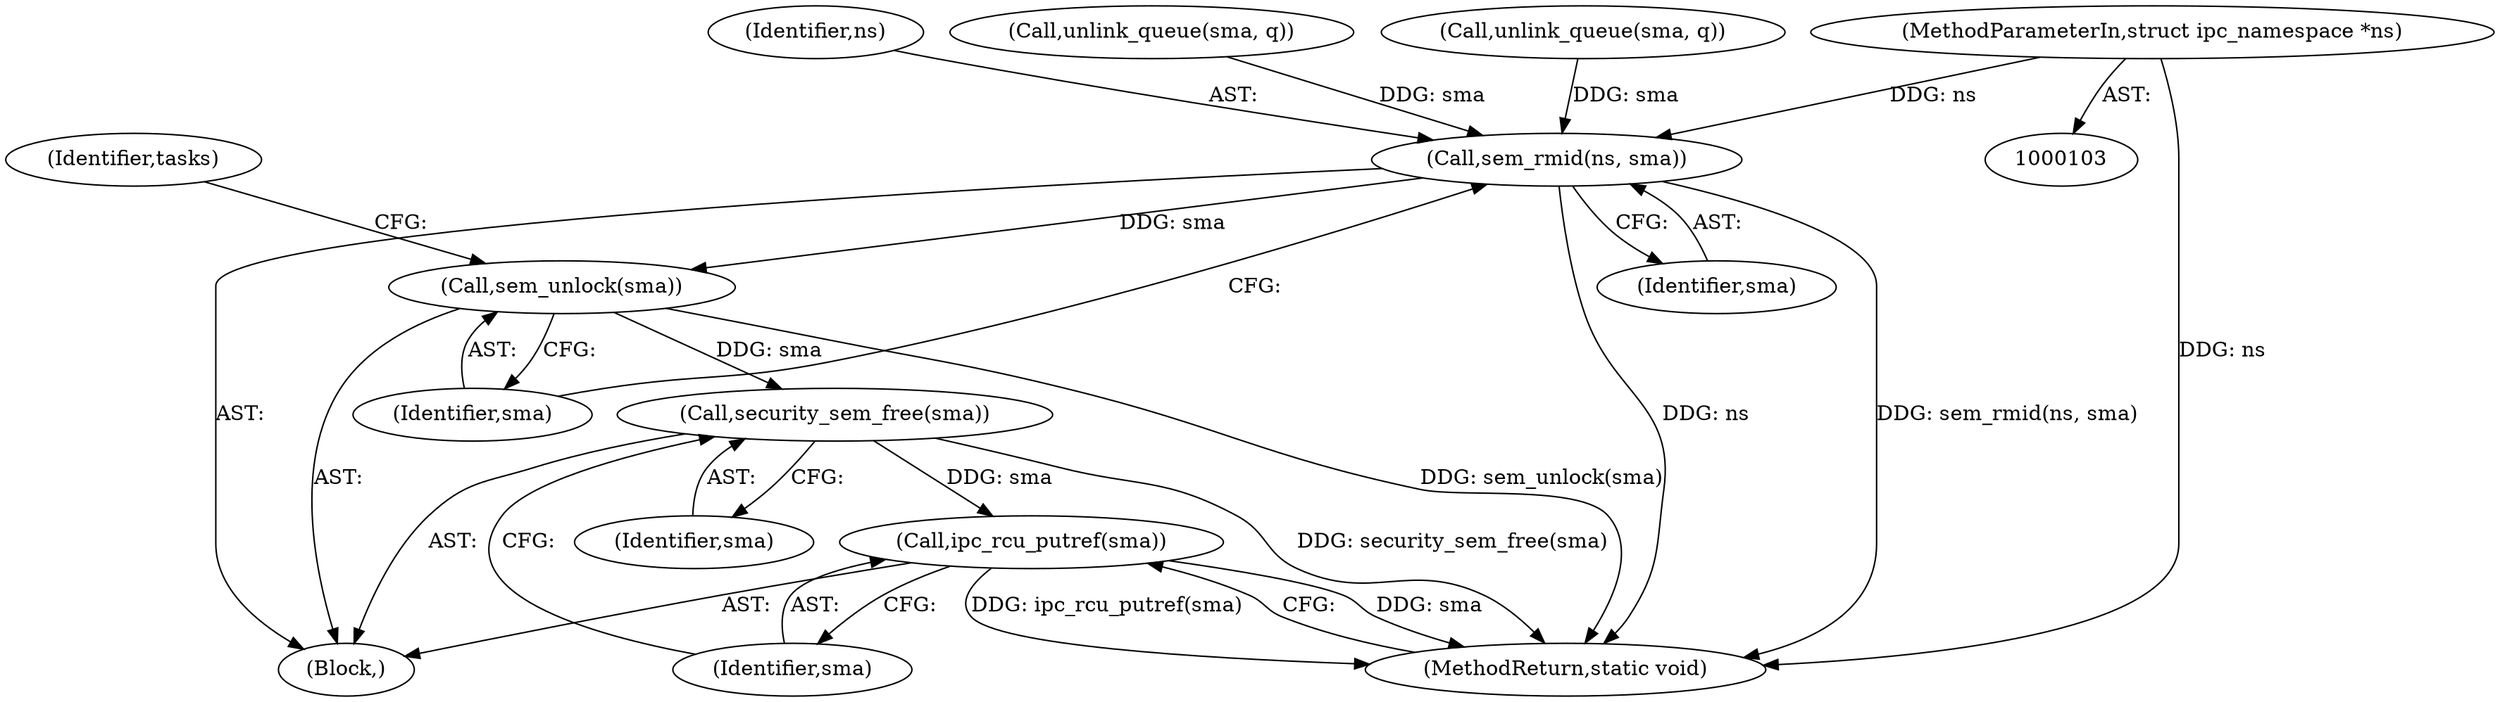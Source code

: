 digraph "0_linux_6062a8dc0517bce23e3c2f7d2fea5e22411269a3_3@pointer" {
"1000104" [label="(MethodParameterIn,struct ipc_namespace *ns)"];
"1000197" [label="(Call,sem_rmid(ns, sma))"];
"1000200" [label="(Call,sem_unlock(sma))"];
"1000212" [label="(Call,security_sem_free(sma))"];
"1000214" [label="(Call,ipc_rcu_putref(sma))"];
"1000213" [label="(Identifier,sma)"];
"1000199" [label="(Identifier,sma)"];
"1000204" [label="(Identifier,tasks)"];
"1000198" [label="(Identifier,ns)"];
"1000104" [label="(MethodParameterIn,struct ipc_namespace *ns)"];
"1000212" [label="(Call,security_sem_free(sma))"];
"1000214" [label="(Call,ipc_rcu_putref(sma))"];
"1000197" [label="(Call,sem_rmid(ns, sma))"];
"1000216" [label="(MethodReturn,static void)"];
"1000158" [label="(Call,unlink_queue(sma, q))"];
"1000106" [label="(Block,)"];
"1000215" [label="(Identifier,sma)"];
"1000188" [label="(Call,unlink_queue(sma, q))"];
"1000200" [label="(Call,sem_unlock(sma))"];
"1000201" [label="(Identifier,sma)"];
"1000104" -> "1000103"  [label="AST: "];
"1000104" -> "1000216"  [label="DDG: ns"];
"1000104" -> "1000197"  [label="DDG: ns"];
"1000197" -> "1000106"  [label="AST: "];
"1000197" -> "1000199"  [label="CFG: "];
"1000198" -> "1000197"  [label="AST: "];
"1000199" -> "1000197"  [label="AST: "];
"1000201" -> "1000197"  [label="CFG: "];
"1000197" -> "1000216"  [label="DDG: sem_rmid(ns, sma)"];
"1000197" -> "1000216"  [label="DDG: ns"];
"1000158" -> "1000197"  [label="DDG: sma"];
"1000188" -> "1000197"  [label="DDG: sma"];
"1000197" -> "1000200"  [label="DDG: sma"];
"1000200" -> "1000106"  [label="AST: "];
"1000200" -> "1000201"  [label="CFG: "];
"1000201" -> "1000200"  [label="AST: "];
"1000204" -> "1000200"  [label="CFG: "];
"1000200" -> "1000216"  [label="DDG: sem_unlock(sma)"];
"1000200" -> "1000212"  [label="DDG: sma"];
"1000212" -> "1000106"  [label="AST: "];
"1000212" -> "1000213"  [label="CFG: "];
"1000213" -> "1000212"  [label="AST: "];
"1000215" -> "1000212"  [label="CFG: "];
"1000212" -> "1000216"  [label="DDG: security_sem_free(sma)"];
"1000212" -> "1000214"  [label="DDG: sma"];
"1000214" -> "1000106"  [label="AST: "];
"1000214" -> "1000215"  [label="CFG: "];
"1000215" -> "1000214"  [label="AST: "];
"1000216" -> "1000214"  [label="CFG: "];
"1000214" -> "1000216"  [label="DDG: sma"];
"1000214" -> "1000216"  [label="DDG: ipc_rcu_putref(sma)"];
}

